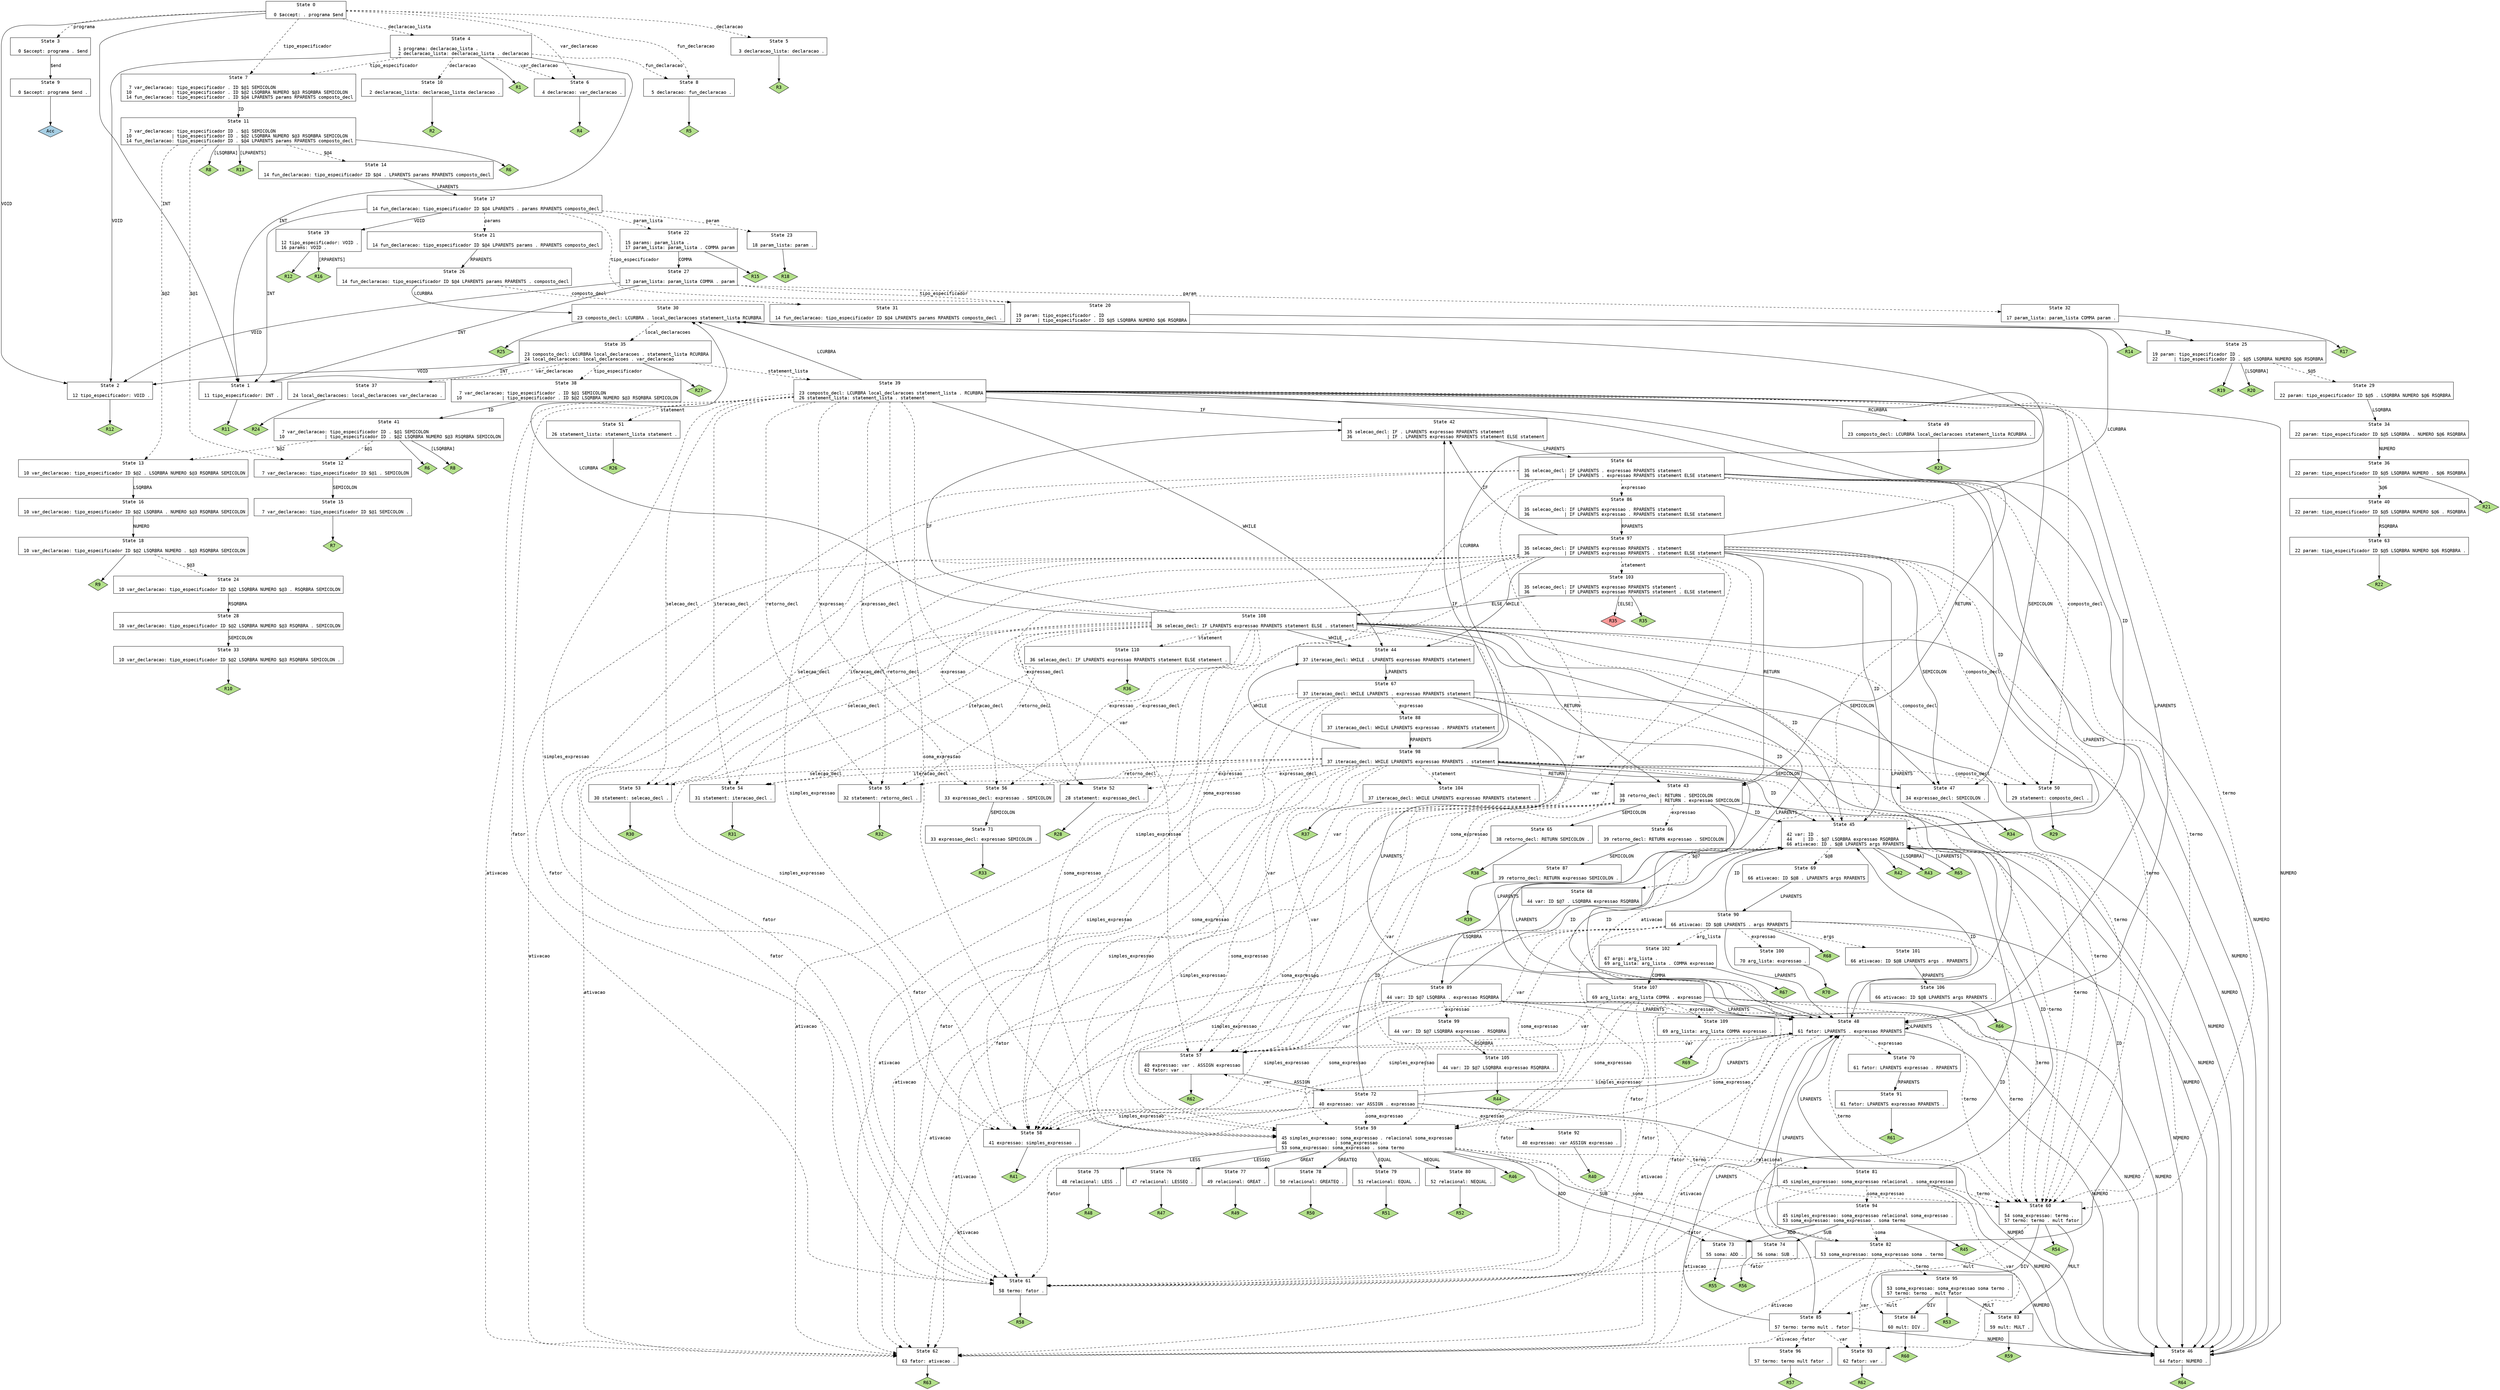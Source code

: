 // Generated by GNU Bison 3.0.2.
// Report bugs to <bug-bison@gnu.org>.
// Home page: <http://www.gnu.org/software/bison/>.

digraph "anasint2.y"
{
  node [fontname = courier, shape = box, colorscheme = paired6]
  edge [fontname = courier]

  0 [label="State 0\n\l  0 $accept: . programa $end\l"]
  0 -> 1 [style=solid label="INT"]
  0 -> 2 [style=solid label="VOID"]
  0 -> 3 [style=dashed label="programa"]
  0 -> 4 [style=dashed label="declaracao_lista"]
  0 -> 5 [style=dashed label="declaracao"]
  0 -> 6 [style=dashed label="var_declaracao"]
  0 -> 7 [style=dashed label="tipo_especificador"]
  0 -> 8 [style=dashed label="fun_declaracao"]
  1 [label="State 1\n\l 11 tipo_especificador: INT .\l"]
  1 -> "1R11" [style=solid]
 "1R11" [label="R11", fillcolor=3, shape=diamond, style=filled]
  2 [label="State 2\n\l 12 tipo_especificador: VOID .\l"]
  2 -> "2R12" [style=solid]
 "2R12" [label="R12", fillcolor=3, shape=diamond, style=filled]
  3 [label="State 3\n\l  0 $accept: programa . $end\l"]
  3 -> 9 [style=solid label="$end"]
  4 [label="State 4\n\l  1 programa: declaracao_lista .\l  2 declaracao_lista: declaracao_lista . declaracao\l"]
  4 -> 1 [style=solid label="INT"]
  4 -> 2 [style=solid label="VOID"]
  4 -> 10 [style=dashed label="declaracao"]
  4 -> 6 [style=dashed label="var_declaracao"]
  4 -> 7 [style=dashed label="tipo_especificador"]
  4 -> 8 [style=dashed label="fun_declaracao"]
  4 -> "4R1" [style=solid]
 "4R1" [label="R1", fillcolor=3, shape=diamond, style=filled]
  5 [label="State 5\n\l  3 declaracao_lista: declaracao .\l"]
  5 -> "5R3" [style=solid]
 "5R3" [label="R3", fillcolor=3, shape=diamond, style=filled]
  6 [label="State 6\n\l  4 declaracao: var_declaracao .\l"]
  6 -> "6R4" [style=solid]
 "6R4" [label="R4", fillcolor=3, shape=diamond, style=filled]
  7 [label="State 7\n\l  7 var_declaracao: tipo_especificador . ID $@1 SEMICOLON\l 10               | tipo_especificador . ID $@2 LSQRBRA NUMERO $@3 RSQRBRA SEMICOLON\l 14 fun_declaracao: tipo_especificador . ID $@4 LPARENTS params RPARENTS composto_decl\l"]
  7 -> 11 [style=solid label="ID"]
  8 [label="State 8\n\l  5 declaracao: fun_declaracao .\l"]
  8 -> "8R5" [style=solid]
 "8R5" [label="R5", fillcolor=3, shape=diamond, style=filled]
  9 [label="State 9\n\l  0 $accept: programa $end .\l"]
  9 -> "9R0" [style=solid]
 "9R0" [label="Acc", fillcolor=1, shape=diamond, style=filled]
  10 [label="State 10\n\l  2 declaracao_lista: declaracao_lista declaracao .\l"]
  10 -> "10R2" [style=solid]
 "10R2" [label="R2", fillcolor=3, shape=diamond, style=filled]
  11 [label="State 11\n\l  7 var_declaracao: tipo_especificador ID . $@1 SEMICOLON\l 10               | tipo_especificador ID . $@2 LSQRBRA NUMERO $@3 RSQRBRA SEMICOLON\l 14 fun_declaracao: tipo_especificador ID . $@4 LPARENTS params RPARENTS composto_decl\l"]
  11 -> 12 [style=dashed label="$@1"]
  11 -> 13 [style=dashed label="$@2"]
  11 -> 14 [style=dashed label="$@4"]
  11 -> "11R6" [style=solid]
 "11R6" [label="R6", fillcolor=3, shape=diamond, style=filled]
  11 -> "11R8" [label="[LSQRBRA]", style=solid]
 "11R8" [label="R8", fillcolor=3, shape=diamond, style=filled]
  11 -> "11R13" [label="[LPARENTS]", style=solid]
 "11R13" [label="R13", fillcolor=3, shape=diamond, style=filled]
  12 [label="State 12\n\l  7 var_declaracao: tipo_especificador ID $@1 . SEMICOLON\l"]
  12 -> 15 [style=solid label="SEMICOLON"]
  13 [label="State 13\n\l 10 var_declaracao: tipo_especificador ID $@2 . LSQRBRA NUMERO $@3 RSQRBRA SEMICOLON\l"]
  13 -> 16 [style=solid label="LSQRBRA"]
  14 [label="State 14\n\l 14 fun_declaracao: tipo_especificador ID $@4 . LPARENTS params RPARENTS composto_decl\l"]
  14 -> 17 [style=solid label="LPARENTS"]
  15 [label="State 15\n\l  7 var_declaracao: tipo_especificador ID $@1 SEMICOLON .\l"]
  15 -> "15R7" [style=solid]
 "15R7" [label="R7", fillcolor=3, shape=diamond, style=filled]
  16 [label="State 16\n\l 10 var_declaracao: tipo_especificador ID $@2 LSQRBRA . NUMERO $@3 RSQRBRA SEMICOLON\l"]
  16 -> 18 [style=solid label="NUMERO"]
  17 [label="State 17\n\l 14 fun_declaracao: tipo_especificador ID $@4 LPARENTS . params RPARENTS composto_decl\l"]
  17 -> 1 [style=solid label="INT"]
  17 -> 19 [style=solid label="VOID"]
  17 -> 20 [style=dashed label="tipo_especificador"]
  17 -> 21 [style=dashed label="params"]
  17 -> 22 [style=dashed label="param_lista"]
  17 -> 23 [style=dashed label="param"]
  18 [label="State 18\n\l 10 var_declaracao: tipo_especificador ID $@2 LSQRBRA NUMERO . $@3 RSQRBRA SEMICOLON\l"]
  18 -> 24 [style=dashed label="$@3"]
  18 -> "18R9" [style=solid]
 "18R9" [label="R9", fillcolor=3, shape=diamond, style=filled]
  19 [label="State 19\n\l 12 tipo_especificador: VOID .\l 16 params: VOID .\l"]
  19 -> "19R12" [style=solid]
 "19R12" [label="R12", fillcolor=3, shape=diamond, style=filled]
  19 -> "19R16" [label="[RPARENTS]", style=solid]
 "19R16" [label="R16", fillcolor=3, shape=diamond, style=filled]
  20 [label="State 20\n\l 19 param: tipo_especificador . ID\l 22      | tipo_especificador . ID $@5 LSQRBRA NUMERO $@6 RSQRBRA\l"]
  20 -> 25 [style=solid label="ID"]
  21 [label="State 21\n\l 14 fun_declaracao: tipo_especificador ID $@4 LPARENTS params . RPARENTS composto_decl\l"]
  21 -> 26 [style=solid label="RPARENTS"]
  22 [label="State 22\n\l 15 params: param_lista .\l 17 param_lista: param_lista . COMMA param\l"]
  22 -> 27 [style=solid label="COMMA"]
  22 -> "22R15" [style=solid]
 "22R15" [label="R15", fillcolor=3, shape=diamond, style=filled]
  23 [label="State 23\n\l 18 param_lista: param .\l"]
  23 -> "23R18" [style=solid]
 "23R18" [label="R18", fillcolor=3, shape=diamond, style=filled]
  24 [label="State 24\n\l 10 var_declaracao: tipo_especificador ID $@2 LSQRBRA NUMERO $@3 . RSQRBRA SEMICOLON\l"]
  24 -> 28 [style=solid label="RSQRBRA"]
  25 [label="State 25\n\l 19 param: tipo_especificador ID .\l 22      | tipo_especificador ID . $@5 LSQRBRA NUMERO $@6 RSQRBRA\l"]
  25 -> 29 [style=dashed label="$@5"]
  25 -> "25R19" [style=solid]
 "25R19" [label="R19", fillcolor=3, shape=diamond, style=filled]
  25 -> "25R20" [label="[LSQRBRA]", style=solid]
 "25R20" [label="R20", fillcolor=3, shape=diamond, style=filled]
  26 [label="State 26\n\l 14 fun_declaracao: tipo_especificador ID $@4 LPARENTS params RPARENTS . composto_decl\l"]
  26 -> 30 [style=solid label="LCURBRA"]
  26 -> 31 [style=dashed label="composto_decl"]
  27 [label="State 27\n\l 17 param_lista: param_lista COMMA . param\l"]
  27 -> 1 [style=solid label="INT"]
  27 -> 2 [style=solid label="VOID"]
  27 -> 20 [style=dashed label="tipo_especificador"]
  27 -> 32 [style=dashed label="param"]
  28 [label="State 28\n\l 10 var_declaracao: tipo_especificador ID $@2 LSQRBRA NUMERO $@3 RSQRBRA . SEMICOLON\l"]
  28 -> 33 [style=solid label="SEMICOLON"]
  29 [label="State 29\n\l 22 param: tipo_especificador ID $@5 . LSQRBRA NUMERO $@6 RSQRBRA\l"]
  29 -> 34 [style=solid label="LSQRBRA"]
  30 [label="State 30\n\l 23 composto_decl: LCURBRA . local_declaracoes statement_lista RCURBRA\l"]
  30 -> 35 [style=dashed label="local_declaracoes"]
  30 -> "30R25" [style=solid]
 "30R25" [label="R25", fillcolor=3, shape=diamond, style=filled]
  31 [label="State 31\n\l 14 fun_declaracao: tipo_especificador ID $@4 LPARENTS params RPARENTS composto_decl .\l"]
  31 -> "31R14" [style=solid]
 "31R14" [label="R14", fillcolor=3, shape=diamond, style=filled]
  32 [label="State 32\n\l 17 param_lista: param_lista COMMA param .\l"]
  32 -> "32R17" [style=solid]
 "32R17" [label="R17", fillcolor=3, shape=diamond, style=filled]
  33 [label="State 33\n\l 10 var_declaracao: tipo_especificador ID $@2 LSQRBRA NUMERO $@3 RSQRBRA SEMICOLON .\l"]
  33 -> "33R10" [style=solid]
 "33R10" [label="R10", fillcolor=3, shape=diamond, style=filled]
  34 [label="State 34\n\l 22 param: tipo_especificador ID $@5 LSQRBRA . NUMERO $@6 RSQRBRA\l"]
  34 -> 36 [style=solid label="NUMERO"]
  35 [label="State 35\n\l 23 composto_decl: LCURBRA local_declaracoes . statement_lista RCURBRA\l 24 local_declaracoes: local_declaracoes . var_declaracao\l"]
  35 -> 1 [style=solid label="INT"]
  35 -> 2 [style=solid label="VOID"]
  35 -> 37 [style=dashed label="var_declaracao"]
  35 -> 38 [style=dashed label="tipo_especificador"]
  35 -> 39 [style=dashed label="statement_lista"]
  35 -> "35R27" [style=solid]
 "35R27" [label="R27", fillcolor=3, shape=diamond, style=filled]
  36 [label="State 36\n\l 22 param: tipo_especificador ID $@5 LSQRBRA NUMERO . $@6 RSQRBRA\l"]
  36 -> 40 [style=dashed label="$@6"]
  36 -> "36R21" [style=solid]
 "36R21" [label="R21", fillcolor=3, shape=diamond, style=filled]
  37 [label="State 37\n\l 24 local_declaracoes: local_declaracoes var_declaracao .\l"]
  37 -> "37R24" [style=solid]
 "37R24" [label="R24", fillcolor=3, shape=diamond, style=filled]
  38 [label="State 38\n\l  7 var_declaracao: tipo_especificador . ID $@1 SEMICOLON\l 10               | tipo_especificador . ID $@2 LSQRBRA NUMERO $@3 RSQRBRA SEMICOLON\l"]
  38 -> 41 [style=solid label="ID"]
  39 [label="State 39\n\l 23 composto_decl: LCURBRA local_declaracoes statement_lista . RCURBRA\l 26 statement_lista: statement_lista . statement\l"]
  39 -> 42 [style=solid label="IF"]
  39 -> 43 [style=solid label="RETURN"]
  39 -> 44 [style=solid label="WHILE"]
  39 -> 45 [style=solid label="ID"]
  39 -> 46 [style=solid label="NUMERO"]
  39 -> 47 [style=solid label="SEMICOLON"]
  39 -> 48 [style=solid label="LPARENTS"]
  39 -> 30 [style=solid label="LCURBRA"]
  39 -> 49 [style=solid label="RCURBRA"]
  39 -> 50 [style=dashed label="composto_decl"]
  39 -> 51 [style=dashed label="statement"]
  39 -> 52 [style=dashed label="expressao_decl"]
  39 -> 53 [style=dashed label="selecao_decl"]
  39 -> 54 [style=dashed label="iteracao_decl"]
  39 -> 55 [style=dashed label="retorno_decl"]
  39 -> 56 [style=dashed label="expressao"]
  39 -> 57 [style=dashed label="var"]
  39 -> 58 [style=dashed label="simples_expressao"]
  39 -> 59 [style=dashed label="soma_expressao"]
  39 -> 60 [style=dashed label="termo"]
  39 -> 61 [style=dashed label="fator"]
  39 -> 62 [style=dashed label="ativacao"]
  40 [label="State 40\n\l 22 param: tipo_especificador ID $@5 LSQRBRA NUMERO $@6 . RSQRBRA\l"]
  40 -> 63 [style=solid label="RSQRBRA"]
  41 [label="State 41\n\l  7 var_declaracao: tipo_especificador ID . $@1 SEMICOLON\l 10               | tipo_especificador ID . $@2 LSQRBRA NUMERO $@3 RSQRBRA SEMICOLON\l"]
  41 -> 12 [style=dashed label="$@1"]
  41 -> 13 [style=dashed label="$@2"]
  41 -> "41R6" [style=solid]
 "41R6" [label="R6", fillcolor=3, shape=diamond, style=filled]
  41 -> "41R8" [label="[LSQRBRA]", style=solid]
 "41R8" [label="R8", fillcolor=3, shape=diamond, style=filled]
  42 [label="State 42\n\l 35 selecao_decl: IF . LPARENTS expressao RPARENTS statement\l 36             | IF . LPARENTS expressao RPARENTS statement ELSE statement\l"]
  42 -> 64 [style=solid label="LPARENTS"]
  43 [label="State 43\n\l 38 retorno_decl: RETURN . SEMICOLON\l 39             | RETURN . expressao SEMICOLON\l"]
  43 -> 45 [style=solid label="ID"]
  43 -> 46 [style=solid label="NUMERO"]
  43 -> 65 [style=solid label="SEMICOLON"]
  43 -> 48 [style=solid label="LPARENTS"]
  43 -> 66 [style=dashed label="expressao"]
  43 -> 57 [style=dashed label="var"]
  43 -> 58 [style=dashed label="simples_expressao"]
  43 -> 59 [style=dashed label="soma_expressao"]
  43 -> 60 [style=dashed label="termo"]
  43 -> 61 [style=dashed label="fator"]
  43 -> 62 [style=dashed label="ativacao"]
  44 [label="State 44\n\l 37 iteracao_decl: WHILE . LPARENTS expressao RPARENTS statement\l"]
  44 -> 67 [style=solid label="LPARENTS"]
  45 [label="State 45\n\l 42 var: ID .\l 44    | ID . $@7 LSQRBRA expressao RSQRBRA\l 66 ativacao: ID . $@8 LPARENTS args RPARENTS\l"]
  45 -> 68 [style=dashed label="$@7"]
  45 -> 69 [style=dashed label="$@8"]
  45 -> "45R42" [style=solid]
 "45R42" [label="R42", fillcolor=3, shape=diamond, style=filled]
  45 -> "45R43" [label="[LSQRBRA]", style=solid]
 "45R43" [label="R43", fillcolor=3, shape=diamond, style=filled]
  45 -> "45R65" [label="[LPARENTS]", style=solid]
 "45R65" [label="R65", fillcolor=3, shape=diamond, style=filled]
  46 [label="State 46\n\l 64 fator: NUMERO .\l"]
  46 -> "46R64" [style=solid]
 "46R64" [label="R64", fillcolor=3, shape=diamond, style=filled]
  47 [label="State 47\n\l 34 expressao_decl: SEMICOLON .\l"]
  47 -> "47R34" [style=solid]
 "47R34" [label="R34", fillcolor=3, shape=diamond, style=filled]
  48 [label="State 48\n\l 61 fator: LPARENTS . expressao RPARENTS\l"]
  48 -> 45 [style=solid label="ID"]
  48 -> 46 [style=solid label="NUMERO"]
  48 -> 48 [style=solid label="LPARENTS"]
  48 -> 70 [style=dashed label="expressao"]
  48 -> 57 [style=dashed label="var"]
  48 -> 58 [style=dashed label="simples_expressao"]
  48 -> 59 [style=dashed label="soma_expressao"]
  48 -> 60 [style=dashed label="termo"]
  48 -> 61 [style=dashed label="fator"]
  48 -> 62 [style=dashed label="ativacao"]
  49 [label="State 49\n\l 23 composto_decl: LCURBRA local_declaracoes statement_lista RCURBRA .\l"]
  49 -> "49R23" [style=solid]
 "49R23" [label="R23", fillcolor=3, shape=diamond, style=filled]
  50 [label="State 50\n\l 29 statement: composto_decl .\l"]
  50 -> "50R29" [style=solid]
 "50R29" [label="R29", fillcolor=3, shape=diamond, style=filled]
  51 [label="State 51\n\l 26 statement_lista: statement_lista statement .\l"]
  51 -> "51R26" [style=solid]
 "51R26" [label="R26", fillcolor=3, shape=diamond, style=filled]
  52 [label="State 52\n\l 28 statement: expressao_decl .\l"]
  52 -> "52R28" [style=solid]
 "52R28" [label="R28", fillcolor=3, shape=diamond, style=filled]
  53 [label="State 53\n\l 30 statement: selecao_decl .\l"]
  53 -> "53R30" [style=solid]
 "53R30" [label="R30", fillcolor=3, shape=diamond, style=filled]
  54 [label="State 54\n\l 31 statement: iteracao_decl .\l"]
  54 -> "54R31" [style=solid]
 "54R31" [label="R31", fillcolor=3, shape=diamond, style=filled]
  55 [label="State 55\n\l 32 statement: retorno_decl .\l"]
  55 -> "55R32" [style=solid]
 "55R32" [label="R32", fillcolor=3, shape=diamond, style=filled]
  56 [label="State 56\n\l 33 expressao_decl: expressao . SEMICOLON\l"]
  56 -> 71 [style=solid label="SEMICOLON"]
  57 [label="State 57\n\l 40 expressao: var . ASSIGN expressao\l 62 fator: var .\l"]
  57 -> 72 [style=solid label="ASSIGN"]
  57 -> "57R62" [style=solid]
 "57R62" [label="R62", fillcolor=3, shape=diamond, style=filled]
  58 [label="State 58\n\l 41 expressao: simples_expressao .\l"]
  58 -> "58R41" [style=solid]
 "58R41" [label="R41", fillcolor=3, shape=diamond, style=filled]
  59 [label="State 59\n\l 45 simples_expressao: soma_expressao . relacional soma_expressao\l 46                  | soma_expressao .\l 53 soma_expressao: soma_expressao . soma termo\l"]
  59 -> 73 [style=solid label="ADD"]
  59 -> 74 [style=solid label="SUB"]
  59 -> 75 [style=solid label="LESS"]
  59 -> 76 [style=solid label="LESSEQ"]
  59 -> 77 [style=solid label="GREAT"]
  59 -> 78 [style=solid label="GREATEQ"]
  59 -> 79 [style=solid label="EQUAL"]
  59 -> 80 [style=solid label="NEQUAL"]
  59 -> 81 [style=dashed label="relacional"]
  59 -> 82 [style=dashed label="soma"]
  59 -> "59R46" [style=solid]
 "59R46" [label="R46", fillcolor=3, shape=diamond, style=filled]
  60 [label="State 60\n\l 54 soma_expressao: termo .\l 57 termo: termo . mult fator\l"]
  60 -> 83 [style=solid label="MULT"]
  60 -> 84 [style=solid label="DIV"]
  60 -> 85 [style=dashed label="mult"]
  60 -> "60R54" [style=solid]
 "60R54" [label="R54", fillcolor=3, shape=diamond, style=filled]
  61 [label="State 61\n\l 58 termo: fator .\l"]
  61 -> "61R58" [style=solid]
 "61R58" [label="R58", fillcolor=3, shape=diamond, style=filled]
  62 [label="State 62\n\l 63 fator: ativacao .\l"]
  62 -> "62R63" [style=solid]
 "62R63" [label="R63", fillcolor=3, shape=diamond, style=filled]
  63 [label="State 63\n\l 22 param: tipo_especificador ID $@5 LSQRBRA NUMERO $@6 RSQRBRA .\l"]
  63 -> "63R22" [style=solid]
 "63R22" [label="R22", fillcolor=3, shape=diamond, style=filled]
  64 [label="State 64\n\l 35 selecao_decl: IF LPARENTS . expressao RPARENTS statement\l 36             | IF LPARENTS . expressao RPARENTS statement ELSE statement\l"]
  64 -> 45 [style=solid label="ID"]
  64 -> 46 [style=solid label="NUMERO"]
  64 -> 48 [style=solid label="LPARENTS"]
  64 -> 86 [style=dashed label="expressao"]
  64 -> 57 [style=dashed label="var"]
  64 -> 58 [style=dashed label="simples_expressao"]
  64 -> 59 [style=dashed label="soma_expressao"]
  64 -> 60 [style=dashed label="termo"]
  64 -> 61 [style=dashed label="fator"]
  64 -> 62 [style=dashed label="ativacao"]
  65 [label="State 65\n\l 38 retorno_decl: RETURN SEMICOLON .\l"]
  65 -> "65R38" [style=solid]
 "65R38" [label="R38", fillcolor=3, shape=diamond, style=filled]
  66 [label="State 66\n\l 39 retorno_decl: RETURN expressao . SEMICOLON\l"]
  66 -> 87 [style=solid label="SEMICOLON"]
  67 [label="State 67\n\l 37 iteracao_decl: WHILE LPARENTS . expressao RPARENTS statement\l"]
  67 -> 45 [style=solid label="ID"]
  67 -> 46 [style=solid label="NUMERO"]
  67 -> 48 [style=solid label="LPARENTS"]
  67 -> 88 [style=dashed label="expressao"]
  67 -> 57 [style=dashed label="var"]
  67 -> 58 [style=dashed label="simples_expressao"]
  67 -> 59 [style=dashed label="soma_expressao"]
  67 -> 60 [style=dashed label="termo"]
  67 -> 61 [style=dashed label="fator"]
  67 -> 62 [style=dashed label="ativacao"]
  68 [label="State 68\n\l 44 var: ID $@7 . LSQRBRA expressao RSQRBRA\l"]
  68 -> 89 [style=solid label="LSQRBRA"]
  69 [label="State 69\n\l 66 ativacao: ID $@8 . LPARENTS args RPARENTS\l"]
  69 -> 90 [style=solid label="LPARENTS"]
  70 [label="State 70\n\l 61 fator: LPARENTS expressao . RPARENTS\l"]
  70 -> 91 [style=solid label="RPARENTS"]
  71 [label="State 71\n\l 33 expressao_decl: expressao SEMICOLON .\l"]
  71 -> "71R33" [style=solid]
 "71R33" [label="R33", fillcolor=3, shape=diamond, style=filled]
  72 [label="State 72\n\l 40 expressao: var ASSIGN . expressao\l"]
  72 -> 45 [style=solid label="ID"]
  72 -> 46 [style=solid label="NUMERO"]
  72 -> 48 [style=solid label="LPARENTS"]
  72 -> 92 [style=dashed label="expressao"]
  72 -> 57 [style=dashed label="var"]
  72 -> 58 [style=dashed label="simples_expressao"]
  72 -> 59 [style=dashed label="soma_expressao"]
  72 -> 60 [style=dashed label="termo"]
  72 -> 61 [style=dashed label="fator"]
  72 -> 62 [style=dashed label="ativacao"]
  73 [label="State 73\n\l 55 soma: ADD .\l"]
  73 -> "73R55" [style=solid]
 "73R55" [label="R55", fillcolor=3, shape=diamond, style=filled]
  74 [label="State 74\n\l 56 soma: SUB .\l"]
  74 -> "74R56" [style=solid]
 "74R56" [label="R56", fillcolor=3, shape=diamond, style=filled]
  75 [label="State 75\n\l 48 relacional: LESS .\l"]
  75 -> "75R48" [style=solid]
 "75R48" [label="R48", fillcolor=3, shape=diamond, style=filled]
  76 [label="State 76\n\l 47 relacional: LESSEQ .\l"]
  76 -> "76R47" [style=solid]
 "76R47" [label="R47", fillcolor=3, shape=diamond, style=filled]
  77 [label="State 77\n\l 49 relacional: GREAT .\l"]
  77 -> "77R49" [style=solid]
 "77R49" [label="R49", fillcolor=3, shape=diamond, style=filled]
  78 [label="State 78\n\l 50 relacional: GREATEQ .\l"]
  78 -> "78R50" [style=solid]
 "78R50" [label="R50", fillcolor=3, shape=diamond, style=filled]
  79 [label="State 79\n\l 51 relacional: EQUAL .\l"]
  79 -> "79R51" [style=solid]
 "79R51" [label="R51", fillcolor=3, shape=diamond, style=filled]
  80 [label="State 80\n\l 52 relacional: NEQUAL .\l"]
  80 -> "80R52" [style=solid]
 "80R52" [label="R52", fillcolor=3, shape=diamond, style=filled]
  81 [label="State 81\n\l 45 simples_expressao: soma_expressao relacional . soma_expressao\l"]
  81 -> 45 [style=solid label="ID"]
  81 -> 46 [style=solid label="NUMERO"]
  81 -> 48 [style=solid label="LPARENTS"]
  81 -> 93 [style=dashed label="var"]
  81 -> 94 [style=dashed label="soma_expressao"]
  81 -> 60 [style=dashed label="termo"]
  81 -> 61 [style=dashed label="fator"]
  81 -> 62 [style=dashed label="ativacao"]
  82 [label="State 82\n\l 53 soma_expressao: soma_expressao soma . termo\l"]
  82 -> 45 [style=solid label="ID"]
  82 -> 46 [style=solid label="NUMERO"]
  82 -> 48 [style=solid label="LPARENTS"]
  82 -> 93 [style=dashed label="var"]
  82 -> 95 [style=dashed label="termo"]
  82 -> 61 [style=dashed label="fator"]
  82 -> 62 [style=dashed label="ativacao"]
  83 [label="State 83\n\l 59 mult: MULT .\l"]
  83 -> "83R59" [style=solid]
 "83R59" [label="R59", fillcolor=3, shape=diamond, style=filled]
  84 [label="State 84\n\l 60 mult: DIV .\l"]
  84 -> "84R60" [style=solid]
 "84R60" [label="R60", fillcolor=3, shape=diamond, style=filled]
  85 [label="State 85\n\l 57 termo: termo mult . fator\l"]
  85 -> 45 [style=solid label="ID"]
  85 -> 46 [style=solid label="NUMERO"]
  85 -> 48 [style=solid label="LPARENTS"]
  85 -> 93 [style=dashed label="var"]
  85 -> 96 [style=dashed label="fator"]
  85 -> 62 [style=dashed label="ativacao"]
  86 [label="State 86\n\l 35 selecao_decl: IF LPARENTS expressao . RPARENTS statement\l 36             | IF LPARENTS expressao . RPARENTS statement ELSE statement\l"]
  86 -> 97 [style=solid label="RPARENTS"]
  87 [label="State 87\n\l 39 retorno_decl: RETURN expressao SEMICOLON .\l"]
  87 -> "87R39" [style=solid]
 "87R39" [label="R39", fillcolor=3, shape=diamond, style=filled]
  88 [label="State 88\n\l 37 iteracao_decl: WHILE LPARENTS expressao . RPARENTS statement\l"]
  88 -> 98 [style=solid label="RPARENTS"]
  89 [label="State 89\n\l 44 var: ID $@7 LSQRBRA . expressao RSQRBRA\l"]
  89 -> 45 [style=solid label="ID"]
  89 -> 46 [style=solid label="NUMERO"]
  89 -> 48 [style=solid label="LPARENTS"]
  89 -> 99 [style=dashed label="expressao"]
  89 -> 57 [style=dashed label="var"]
  89 -> 58 [style=dashed label="simples_expressao"]
  89 -> 59 [style=dashed label="soma_expressao"]
  89 -> 60 [style=dashed label="termo"]
  89 -> 61 [style=dashed label="fator"]
  89 -> 62 [style=dashed label="ativacao"]
  90 [label="State 90\n\l 66 ativacao: ID $@8 LPARENTS . args RPARENTS\l"]
  90 -> 45 [style=solid label="ID"]
  90 -> 46 [style=solid label="NUMERO"]
  90 -> 48 [style=solid label="LPARENTS"]
  90 -> 100 [style=dashed label="expressao"]
  90 -> 57 [style=dashed label="var"]
  90 -> 58 [style=dashed label="simples_expressao"]
  90 -> 59 [style=dashed label="soma_expressao"]
  90 -> 60 [style=dashed label="termo"]
  90 -> 61 [style=dashed label="fator"]
  90 -> 62 [style=dashed label="ativacao"]
  90 -> 101 [style=dashed label="args"]
  90 -> 102 [style=dashed label="arg_lista"]
  90 -> "90R68" [style=solid]
 "90R68" [label="R68", fillcolor=3, shape=diamond, style=filled]
  91 [label="State 91\n\l 61 fator: LPARENTS expressao RPARENTS .\l"]
  91 -> "91R61" [style=solid]
 "91R61" [label="R61", fillcolor=3, shape=diamond, style=filled]
  92 [label="State 92\n\l 40 expressao: var ASSIGN expressao .\l"]
  92 -> "92R40" [style=solid]
 "92R40" [label="R40", fillcolor=3, shape=diamond, style=filled]
  93 [label="State 93\n\l 62 fator: var .\l"]
  93 -> "93R62" [style=solid]
 "93R62" [label="R62", fillcolor=3, shape=diamond, style=filled]
  94 [label="State 94\n\l 45 simples_expressao: soma_expressao relacional soma_expressao .\l 53 soma_expressao: soma_expressao . soma termo\l"]
  94 -> 73 [style=solid label="ADD"]
  94 -> 74 [style=solid label="SUB"]
  94 -> 82 [style=dashed label="soma"]
  94 -> "94R45" [style=solid]
 "94R45" [label="R45", fillcolor=3, shape=diamond, style=filled]
  95 [label="State 95\n\l 53 soma_expressao: soma_expressao soma termo .\l 57 termo: termo . mult fator\l"]
  95 -> 83 [style=solid label="MULT"]
  95 -> 84 [style=solid label="DIV"]
  95 -> 85 [style=dashed label="mult"]
  95 -> "95R53" [style=solid]
 "95R53" [label="R53", fillcolor=3, shape=diamond, style=filled]
  96 [label="State 96\n\l 57 termo: termo mult fator .\l"]
  96 -> "96R57" [style=solid]
 "96R57" [label="R57", fillcolor=3, shape=diamond, style=filled]
  97 [label="State 97\n\l 35 selecao_decl: IF LPARENTS expressao RPARENTS . statement\l 36             | IF LPARENTS expressao RPARENTS . statement ELSE statement\l"]
  97 -> 42 [style=solid label="IF"]
  97 -> 43 [style=solid label="RETURN"]
  97 -> 44 [style=solid label="WHILE"]
  97 -> 45 [style=solid label="ID"]
  97 -> 46 [style=solid label="NUMERO"]
  97 -> 47 [style=solid label="SEMICOLON"]
  97 -> 48 [style=solid label="LPARENTS"]
  97 -> 30 [style=solid label="LCURBRA"]
  97 -> 50 [style=dashed label="composto_decl"]
  97 -> 103 [style=dashed label="statement"]
  97 -> 52 [style=dashed label="expressao_decl"]
  97 -> 53 [style=dashed label="selecao_decl"]
  97 -> 54 [style=dashed label="iteracao_decl"]
  97 -> 55 [style=dashed label="retorno_decl"]
  97 -> 56 [style=dashed label="expressao"]
  97 -> 57 [style=dashed label="var"]
  97 -> 58 [style=dashed label="simples_expressao"]
  97 -> 59 [style=dashed label="soma_expressao"]
  97 -> 60 [style=dashed label="termo"]
  97 -> 61 [style=dashed label="fator"]
  97 -> 62 [style=dashed label="ativacao"]
  98 [label="State 98\n\l 37 iteracao_decl: WHILE LPARENTS expressao RPARENTS . statement\l"]
  98 -> 42 [style=solid label="IF"]
  98 -> 43 [style=solid label="RETURN"]
  98 -> 44 [style=solid label="WHILE"]
  98 -> 45 [style=solid label="ID"]
  98 -> 46 [style=solid label="NUMERO"]
  98 -> 47 [style=solid label="SEMICOLON"]
  98 -> 48 [style=solid label="LPARENTS"]
  98 -> 30 [style=solid label="LCURBRA"]
  98 -> 50 [style=dashed label="composto_decl"]
  98 -> 104 [style=dashed label="statement"]
  98 -> 52 [style=dashed label="expressao_decl"]
  98 -> 53 [style=dashed label="selecao_decl"]
  98 -> 54 [style=dashed label="iteracao_decl"]
  98 -> 55 [style=dashed label="retorno_decl"]
  98 -> 56 [style=dashed label="expressao"]
  98 -> 57 [style=dashed label="var"]
  98 -> 58 [style=dashed label="simples_expressao"]
  98 -> 59 [style=dashed label="soma_expressao"]
  98 -> 60 [style=dashed label="termo"]
  98 -> 61 [style=dashed label="fator"]
  98 -> 62 [style=dashed label="ativacao"]
  99 [label="State 99\n\l 44 var: ID $@7 LSQRBRA expressao . RSQRBRA\l"]
  99 -> 105 [style=solid label="RSQRBRA"]
  100 [label="State 100\n\l 70 arg_lista: expressao .\l"]
  100 -> "100R70" [style=solid]
 "100R70" [label="R70", fillcolor=3, shape=diamond, style=filled]
  101 [label="State 101\n\l 66 ativacao: ID $@8 LPARENTS args . RPARENTS\l"]
  101 -> 106 [style=solid label="RPARENTS"]
  102 [label="State 102\n\l 67 args: arg_lista .\l 69 arg_lista: arg_lista . COMMA expressao\l"]
  102 -> 107 [style=solid label="COMMA"]
  102 -> "102R67" [style=solid]
 "102R67" [label="R67", fillcolor=3, shape=diamond, style=filled]
  103 [label="State 103\n\l 35 selecao_decl: IF LPARENTS expressao RPARENTS statement .\l 36             | IF LPARENTS expressao RPARENTS statement . ELSE statement\l"]
  103 -> 108 [style=solid label="ELSE"]
  103 -> "103R35d" [label="[ELSE]", style=solid]
 "103R35d" [label="R35", fillcolor=5, shape=diamond, style=filled]
  103 -> "103R35" [style=solid]
 "103R35" [label="R35", fillcolor=3, shape=diamond, style=filled]
  104 [label="State 104\n\l 37 iteracao_decl: WHILE LPARENTS expressao RPARENTS statement .\l"]
  104 -> "104R37" [style=solid]
 "104R37" [label="R37", fillcolor=3, shape=diamond, style=filled]
  105 [label="State 105\n\l 44 var: ID $@7 LSQRBRA expressao RSQRBRA .\l"]
  105 -> "105R44" [style=solid]
 "105R44" [label="R44", fillcolor=3, shape=diamond, style=filled]
  106 [label="State 106\n\l 66 ativacao: ID $@8 LPARENTS args RPARENTS .\l"]
  106 -> "106R66" [style=solid]
 "106R66" [label="R66", fillcolor=3, shape=diamond, style=filled]
  107 [label="State 107\n\l 69 arg_lista: arg_lista COMMA . expressao\l"]
  107 -> 45 [style=solid label="ID"]
  107 -> 46 [style=solid label="NUMERO"]
  107 -> 48 [style=solid label="LPARENTS"]
  107 -> 109 [style=dashed label="expressao"]
  107 -> 57 [style=dashed label="var"]
  107 -> 58 [style=dashed label="simples_expressao"]
  107 -> 59 [style=dashed label="soma_expressao"]
  107 -> 60 [style=dashed label="termo"]
  107 -> 61 [style=dashed label="fator"]
  107 -> 62 [style=dashed label="ativacao"]
  108 [label="State 108\n\l 36 selecao_decl: IF LPARENTS expressao RPARENTS statement ELSE . statement\l"]
  108 -> 42 [style=solid label="IF"]
  108 -> 43 [style=solid label="RETURN"]
  108 -> 44 [style=solid label="WHILE"]
  108 -> 45 [style=solid label="ID"]
  108 -> 46 [style=solid label="NUMERO"]
  108 -> 47 [style=solid label="SEMICOLON"]
  108 -> 48 [style=solid label="LPARENTS"]
  108 -> 30 [style=solid label="LCURBRA"]
  108 -> 50 [style=dashed label="composto_decl"]
  108 -> 110 [style=dashed label="statement"]
  108 -> 52 [style=dashed label="expressao_decl"]
  108 -> 53 [style=dashed label="selecao_decl"]
  108 -> 54 [style=dashed label="iteracao_decl"]
  108 -> 55 [style=dashed label="retorno_decl"]
  108 -> 56 [style=dashed label="expressao"]
  108 -> 57 [style=dashed label="var"]
  108 -> 58 [style=dashed label="simples_expressao"]
  108 -> 59 [style=dashed label="soma_expressao"]
  108 -> 60 [style=dashed label="termo"]
  108 -> 61 [style=dashed label="fator"]
  108 -> 62 [style=dashed label="ativacao"]
  109 [label="State 109\n\l 69 arg_lista: arg_lista COMMA expressao .\l"]
  109 -> "109R69" [style=solid]
 "109R69" [label="R69", fillcolor=3, shape=diamond, style=filled]
  110 [label="State 110\n\l 36 selecao_decl: IF LPARENTS expressao RPARENTS statement ELSE statement .\l"]
  110 -> "110R36" [style=solid]
 "110R36" [label="R36", fillcolor=3, shape=diamond, style=filled]
}
